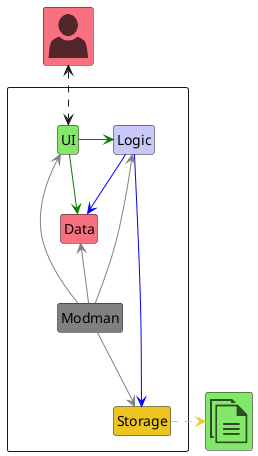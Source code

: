 @startuml
!include <office/Concepts/globe_internet>
!include <office/Concepts/documents>
!include <office/Users/user>
!include <osa/laptop/laptop.puml>

hide circle
hide members
skinparam classAttributeIconSize 0

Package " "<<Rectangle>>{
    Class UI #83E769
    Class Logic #C8C8FA
    Class Storage #EDC520
    Class Data #F97181
    Class Modman #grey
}

Class "<$user>" as User #F97181
Class "<$documents>" as File #83E769

UI -[#green]> Logic
UI -right[#green]-> Data
Logic -[#blue]-> Storage
Logic -down[#blue]-> Data
Modman -[#grey]-> UI
Modman -[#grey]-> Logic
Modman -[#grey]-> Storage
Modman -up[#grey]-> Data

Storage .right[#EDC520].>File
User <..> UI
@enduml